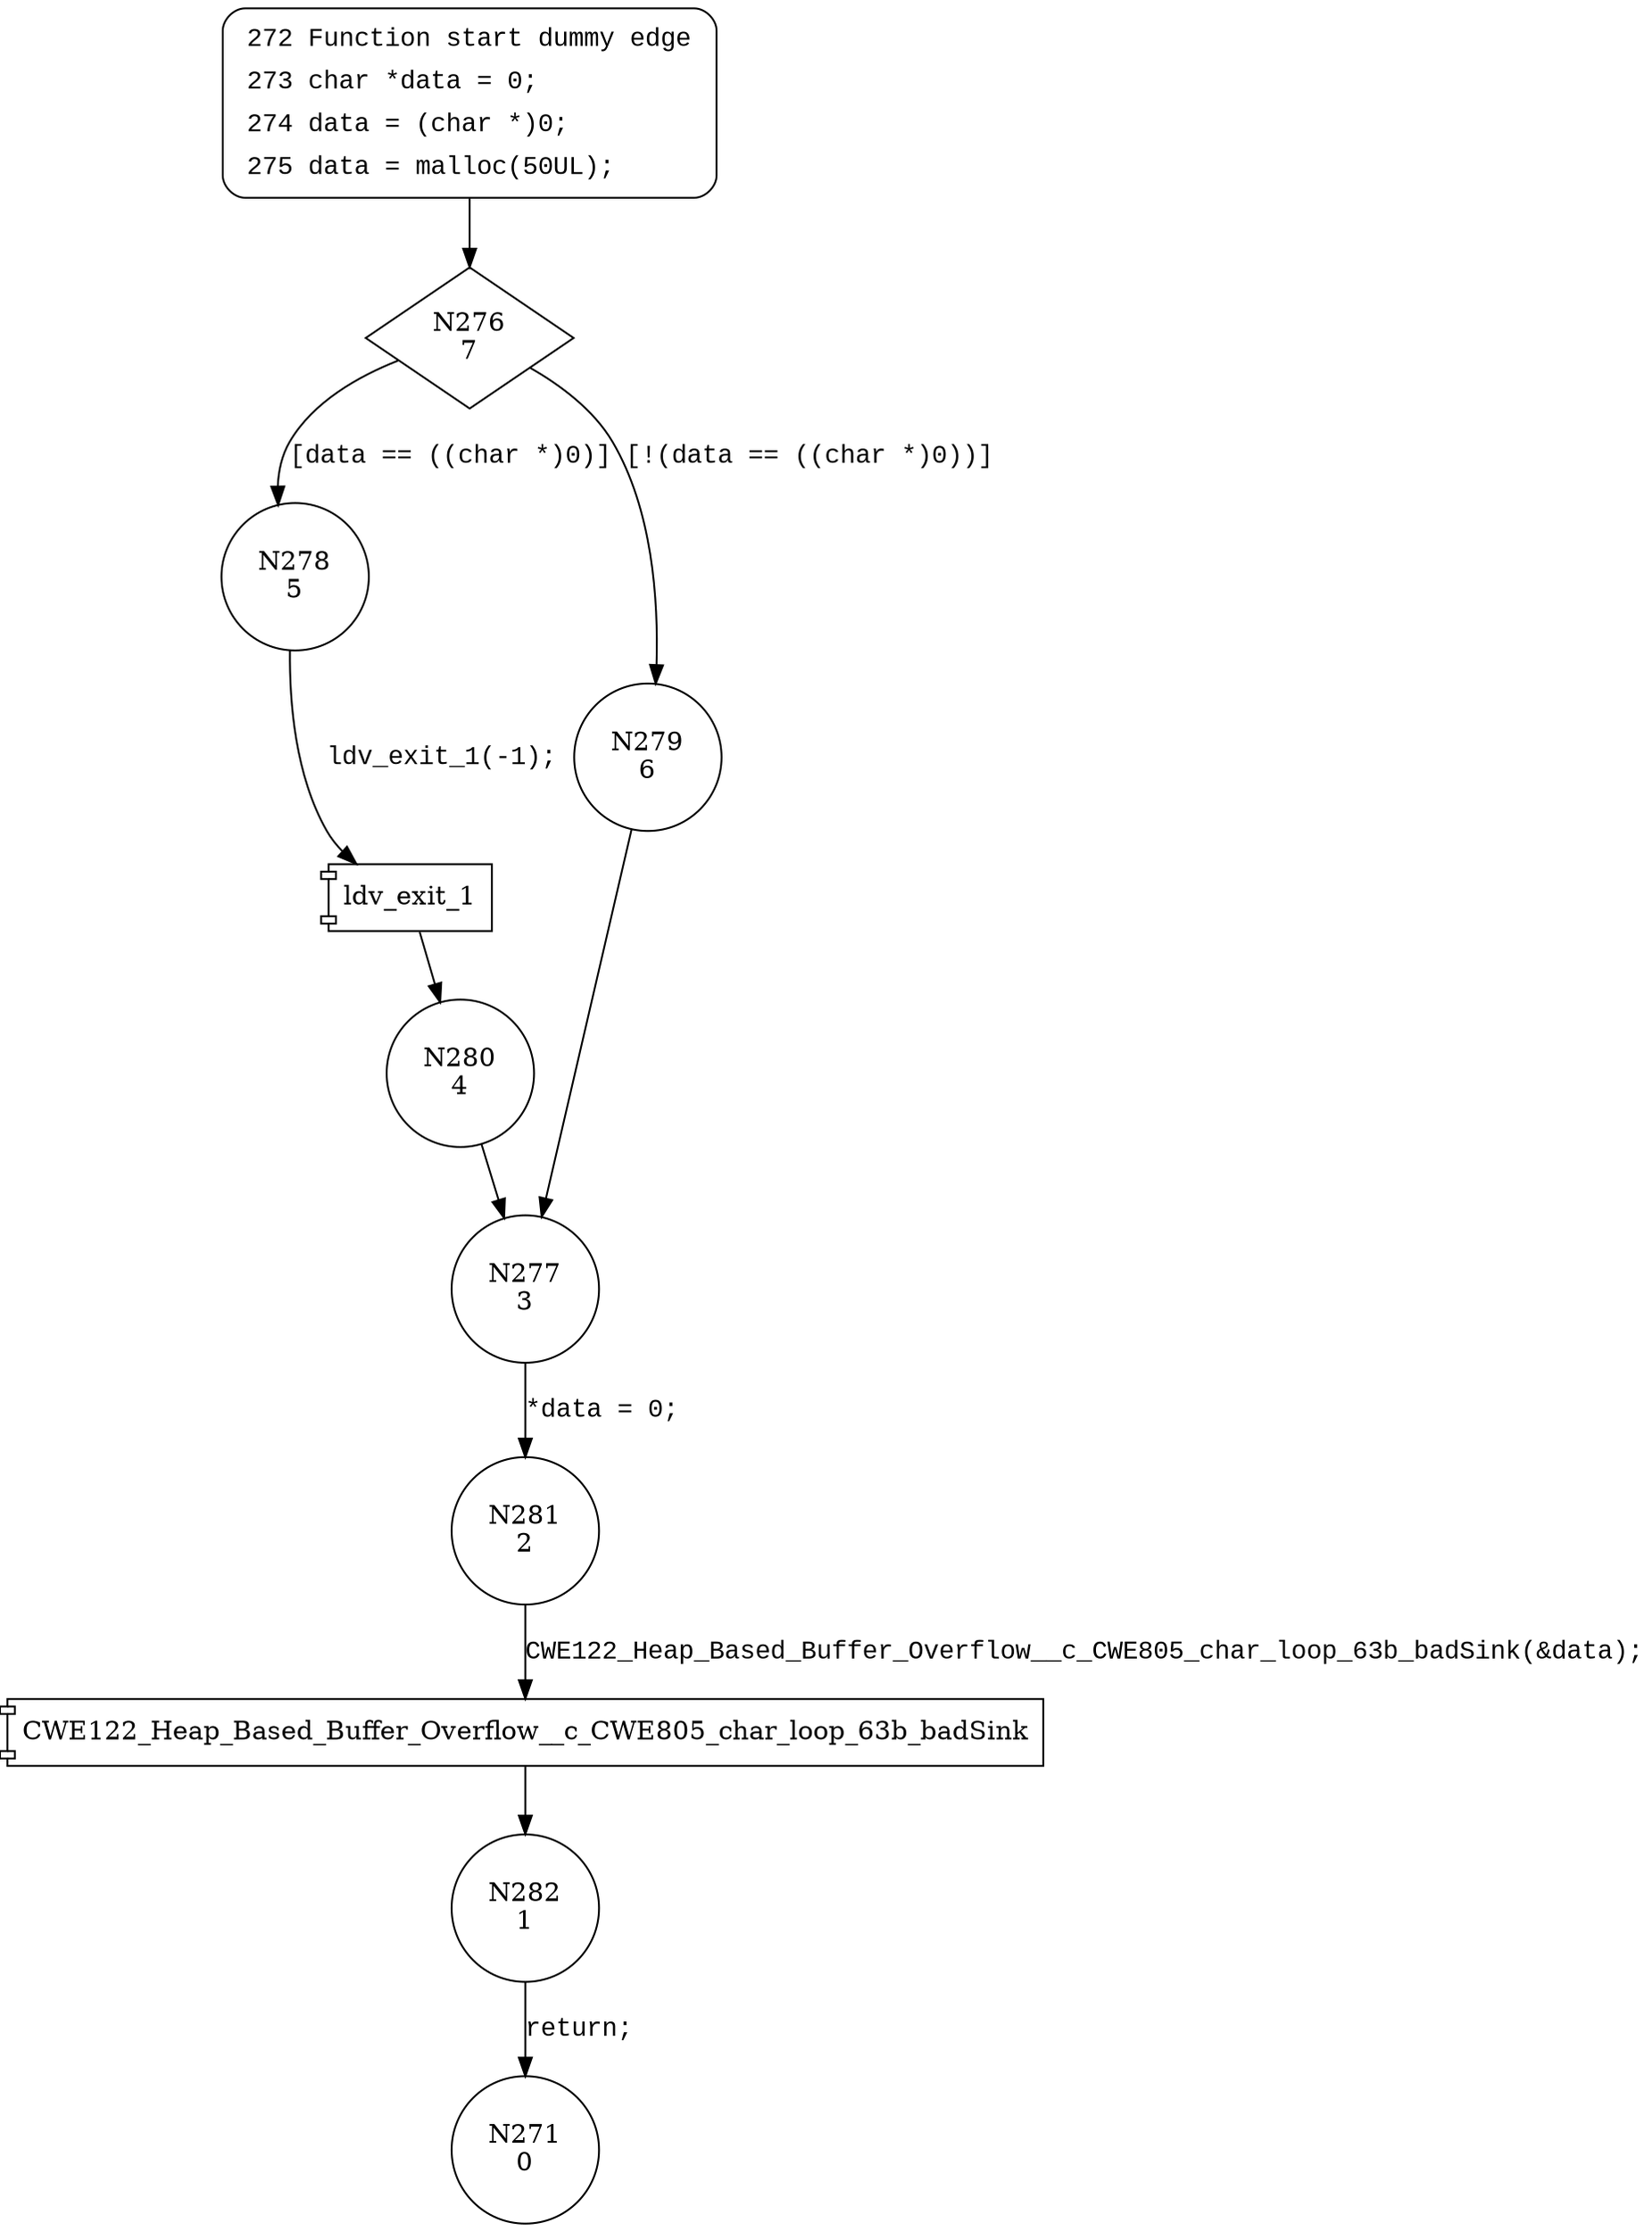 digraph CWE122_Heap_Based_Buffer_Overflow__c_CWE805_char_loop_63_bad {
276 [shape="diamond" label="N276\n7"]
278 [shape="circle" label="N278\n5"]
279 [shape="circle" label="N279\n6"]
277 [shape="circle" label="N277\n3"]
281 [shape="circle" label="N281\n2"]
282 [shape="circle" label="N282\n1"]
280 [shape="circle" label="N280\n4"]
271 [shape="circle" label="N271\n0"]
272 [style="filled,bold" penwidth="1" fillcolor="white" fontname="Courier New" shape="Mrecord" label=<<table border="0" cellborder="0" cellpadding="3" bgcolor="white"><tr><td align="right">272</td><td align="left">Function start dummy edge</td></tr><tr><td align="right">273</td><td align="left">char *data = 0;</td></tr><tr><td align="right">274</td><td align="left">data = (char *)0;</td></tr><tr><td align="right">275</td><td align="left">data = malloc(50UL);</td></tr></table>>]
272 -> 276[label=""]
276 -> 278 [label="[data == ((char *)0)]" fontname="Courier New"]
276 -> 279 [label="[!(data == ((char *)0))]" fontname="Courier New"]
277 -> 281 [label="*data = 0;" fontname="Courier New"]
100025 [shape="component" label="CWE122_Heap_Based_Buffer_Overflow__c_CWE805_char_loop_63b_badSink"]
281 -> 100025 [label="CWE122_Heap_Based_Buffer_Overflow__c_CWE805_char_loop_63b_badSink(&data);" fontname="Courier New"]
100025 -> 282 [label="" fontname="Courier New"]
100026 [shape="component" label="ldv_exit_1"]
278 -> 100026 [label="ldv_exit_1(-1);" fontname="Courier New"]
100026 -> 280 [label="" fontname="Courier New"]
279 -> 277 [label="" fontname="Courier New"]
282 -> 271 [label="return;" fontname="Courier New"]
280 -> 277 [label="" fontname="Courier New"]
}